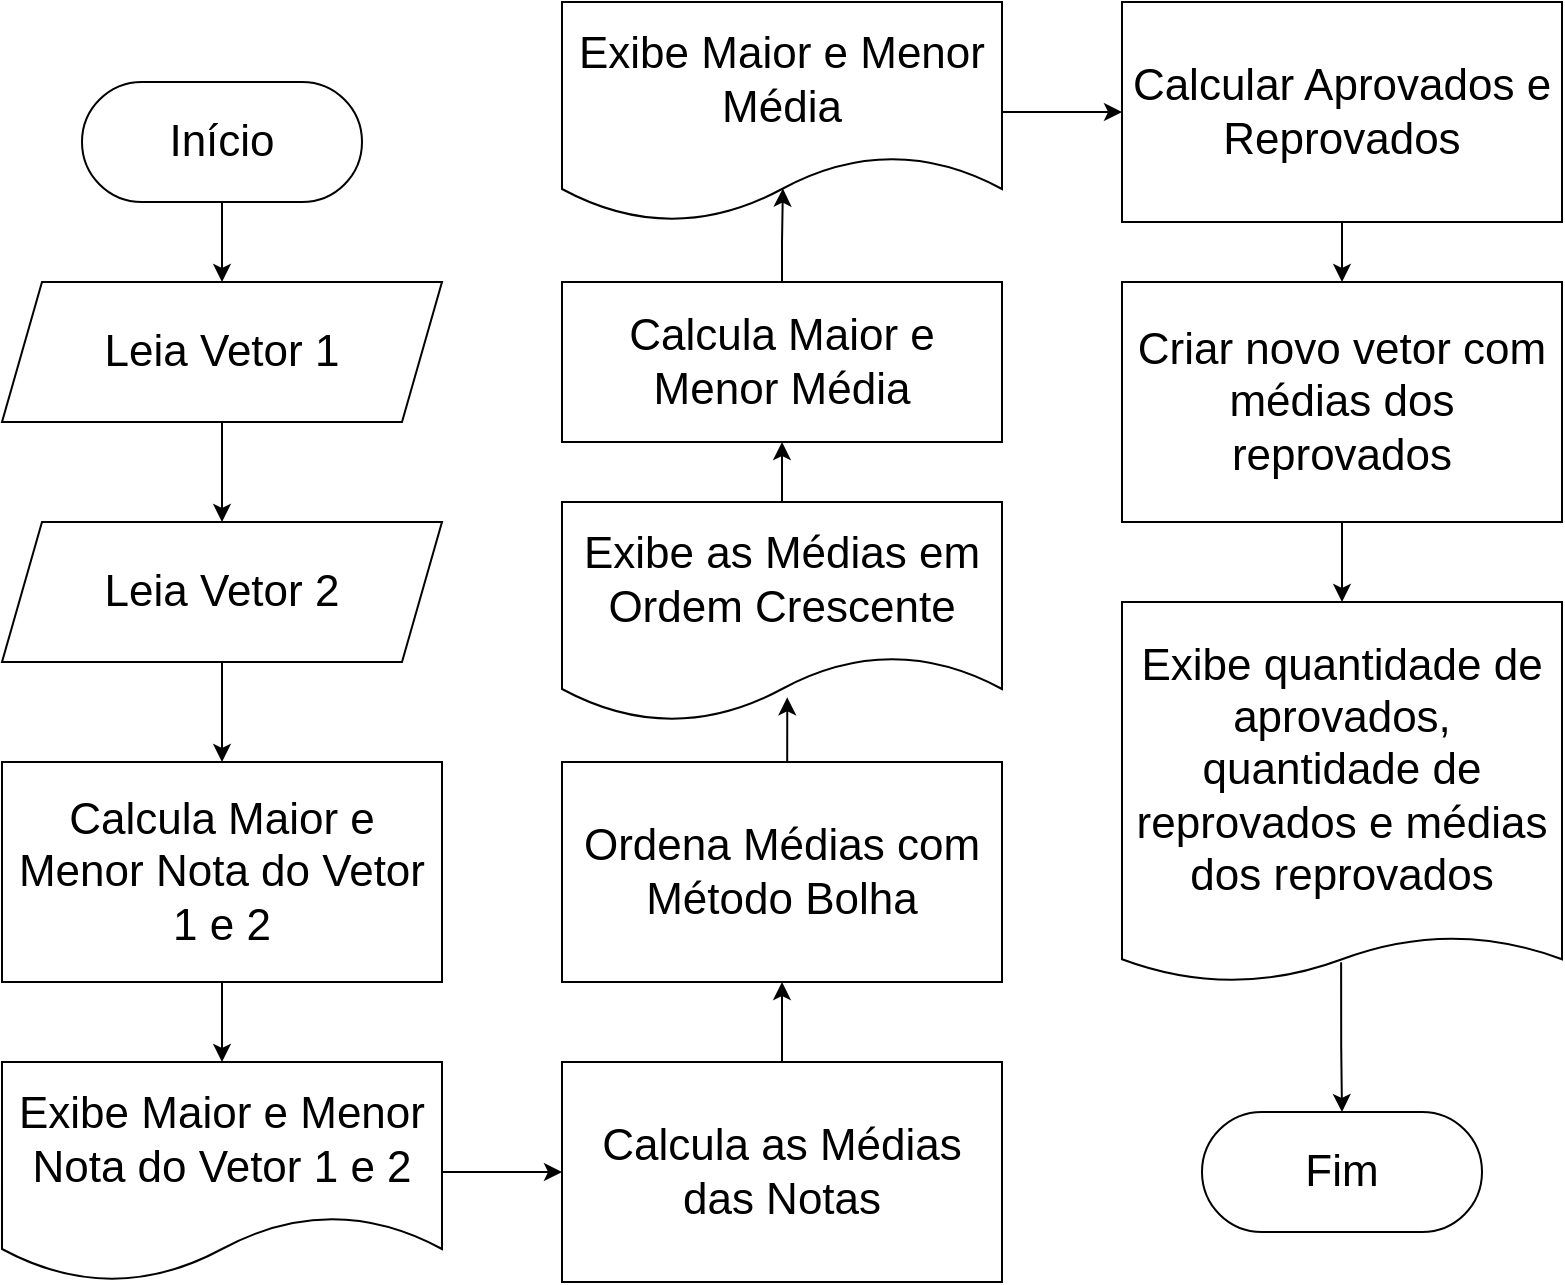 <mxfile version="24.9.0">
  <diagram name="Page-1" id="74e2e168-ea6b-b213-b513-2b3c1d86103e">
    <mxGraphModel dx="1489" dy="827" grid="1" gridSize="10" guides="1" tooltips="1" connect="1" arrows="1" fold="1" page="1" pageScale="1" pageWidth="1100" pageHeight="850" background="none" math="0" shadow="0">
      <root>
        <mxCell id="0" />
        <mxCell id="1" parent="0" />
        <mxCell id="Nt9MnRpQEx28KtsARTUF-12" style="edgeStyle=orthogonalEdgeStyle;rounded=0;orthogonalLoop=1;jettySize=auto;html=1;exitX=0.5;exitY=1;exitDx=0;exitDy=0;entryX=0.5;entryY=0;entryDx=0;entryDy=0;" parent="1" source="Nt9MnRpQEx28KtsARTUF-2" target="Nt9MnRpQEx28KtsARTUF-3" edge="1">
          <mxGeometry relative="1" as="geometry" />
        </mxCell>
        <mxCell id="Nt9MnRpQEx28KtsARTUF-2" value="&lt;font&gt;Início&lt;/font&gt;" style="rounded=1;whiteSpace=wrap;html=1;arcSize=50;fontSize=22;" parent="1" vertex="1">
          <mxGeometry x="120" y="60" width="140" height="60" as="geometry" />
        </mxCell>
        <mxCell id="Nt9MnRpQEx28KtsARTUF-13" style="edgeStyle=orthogonalEdgeStyle;rounded=0;orthogonalLoop=1;jettySize=auto;html=1;exitX=0.5;exitY=1;exitDx=0;exitDy=0;entryX=0.5;entryY=0;entryDx=0;entryDy=0;" parent="1" source="Nt9MnRpQEx28KtsARTUF-3" target="Nt9MnRpQEx28KtsARTUF-4" edge="1">
          <mxGeometry relative="1" as="geometry" />
        </mxCell>
        <mxCell id="Nt9MnRpQEx28KtsARTUF-3" value="&lt;font&gt;Leia Vetor 1&lt;/font&gt;" style="shape=parallelogram;perimeter=parallelogramPerimeter;whiteSpace=wrap;html=1;fixedSize=1;fontSize=22;" parent="1" vertex="1">
          <mxGeometry x="80" y="160" width="220" height="70" as="geometry" />
        </mxCell>
        <mxCell id="Nt9MnRpQEx28KtsARTUF-14" style="edgeStyle=orthogonalEdgeStyle;rounded=0;orthogonalLoop=1;jettySize=auto;html=1;exitX=0.5;exitY=1;exitDx=0;exitDy=0;entryX=0.5;entryY=0;entryDx=0;entryDy=0;" parent="1" source="Nt9MnRpQEx28KtsARTUF-4" target="Nt9MnRpQEx28KtsARTUF-6" edge="1">
          <mxGeometry relative="1" as="geometry" />
        </mxCell>
        <mxCell id="Nt9MnRpQEx28KtsARTUF-4" value="&lt;font&gt;Leia Vetor 2&lt;/font&gt;" style="shape=parallelogram;perimeter=parallelogramPerimeter;whiteSpace=wrap;html=1;fixedSize=1;fontSize=22;" parent="1" vertex="1">
          <mxGeometry x="80" y="280" width="220" height="70" as="geometry" />
        </mxCell>
        <mxCell id="Nt9MnRpQEx28KtsARTUF-15" style="edgeStyle=orthogonalEdgeStyle;rounded=0;orthogonalLoop=1;jettySize=auto;html=1;exitX=0.5;exitY=1;exitDx=0;exitDy=0;entryX=0.5;entryY=0;entryDx=0;entryDy=0;" parent="1" source="Nt9MnRpQEx28KtsARTUF-6" target="Nt9MnRpQEx28KtsARTUF-11" edge="1">
          <mxGeometry relative="1" as="geometry" />
        </mxCell>
        <mxCell id="Nt9MnRpQEx28KtsARTUF-6" value="Calcula Maior e Menor Nota do Vetor 1 e 2" style="rounded=0;whiteSpace=wrap;html=1;fontSize=22;" parent="1" vertex="1">
          <mxGeometry x="80" y="400" width="220" height="110" as="geometry" />
        </mxCell>
        <mxCell id="Nt9MnRpQEx28KtsARTUF-18" style="edgeStyle=orthogonalEdgeStyle;rounded=0;orthogonalLoop=1;jettySize=auto;html=1;exitX=1;exitY=0.5;exitDx=0;exitDy=0;entryX=0;entryY=0.5;entryDx=0;entryDy=0;" parent="1" source="Nt9MnRpQEx28KtsARTUF-11" target="Nt9MnRpQEx28KtsARTUF-16" edge="1">
          <mxGeometry relative="1" as="geometry" />
        </mxCell>
        <mxCell id="Nt9MnRpQEx28KtsARTUF-11" value="Exibe Maior e Menor Nota do Vetor 1 e 2" style="shape=document;whiteSpace=wrap;html=1;boundedLbl=1;fontSize=22;" parent="1" vertex="1">
          <mxGeometry x="80" y="550" width="220" height="110" as="geometry" />
        </mxCell>
        <mxCell id="Nt9MnRpQEx28KtsARTUF-19" style="edgeStyle=orthogonalEdgeStyle;rounded=0;orthogonalLoop=1;jettySize=auto;html=1;exitX=0.5;exitY=0;exitDx=0;exitDy=0;entryX=0.5;entryY=1;entryDx=0;entryDy=0;" parent="1" source="Nt9MnRpQEx28KtsARTUF-16" target="Nt9MnRpQEx28KtsARTUF-17" edge="1">
          <mxGeometry relative="1" as="geometry" />
        </mxCell>
        <mxCell id="Nt9MnRpQEx28KtsARTUF-16" value="Calcula as Médias das Notas" style="rounded=0;whiteSpace=wrap;html=1;fontSize=22;" parent="1" vertex="1">
          <mxGeometry x="360" y="550" width="220" height="110" as="geometry" />
        </mxCell>
        <mxCell id="Nt9MnRpQEx28KtsARTUF-17" value="Ordena Médias com Método Bolha" style="rounded=0;whiteSpace=wrap;html=1;fontSize=22;" parent="1" vertex="1">
          <mxGeometry x="360" y="400" width="220" height="110" as="geometry" />
        </mxCell>
        <mxCell id="Nt9MnRpQEx28KtsARTUF-24" style="edgeStyle=orthogonalEdgeStyle;rounded=0;orthogonalLoop=1;jettySize=auto;html=1;exitX=0.5;exitY=0;exitDx=0;exitDy=0;entryX=0.5;entryY=1;entryDx=0;entryDy=0;" parent="1" source="Nt9MnRpQEx28KtsARTUF-20" target="Nt9MnRpQEx28KtsARTUF-22" edge="1">
          <mxGeometry relative="1" as="geometry" />
        </mxCell>
        <mxCell id="Nt9MnRpQEx28KtsARTUF-20" value="Exibe as Médias em Ordem Crescente" style="shape=document;whiteSpace=wrap;html=1;boundedLbl=1;fontSize=22;" parent="1" vertex="1">
          <mxGeometry x="360" y="270" width="220" height="110" as="geometry" />
        </mxCell>
        <mxCell id="Nt9MnRpQEx28KtsARTUF-21" style="edgeStyle=orthogonalEdgeStyle;rounded=0;orthogonalLoop=1;jettySize=auto;html=1;exitX=0.5;exitY=0;exitDx=0;exitDy=0;entryX=0.512;entryY=0.888;entryDx=0;entryDy=0;entryPerimeter=0;" parent="1" source="Nt9MnRpQEx28KtsARTUF-17" target="Nt9MnRpQEx28KtsARTUF-20" edge="1">
          <mxGeometry relative="1" as="geometry" />
        </mxCell>
        <mxCell id="Nt9MnRpQEx28KtsARTUF-22" value="Calcula Maior e Menor Média" style="rounded=0;whiteSpace=wrap;html=1;fontSize=22;" parent="1" vertex="1">
          <mxGeometry x="360" y="160" width="220" height="80" as="geometry" />
        </mxCell>
        <mxCell id="Nt9MnRpQEx28KtsARTUF-27" style="edgeStyle=orthogonalEdgeStyle;rounded=0;orthogonalLoop=1;jettySize=auto;html=1;exitX=1;exitY=0.5;exitDx=0;exitDy=0;entryX=0;entryY=0.5;entryDx=0;entryDy=0;" parent="1" source="Nt9MnRpQEx28KtsARTUF-23" target="Nt9MnRpQEx28KtsARTUF-26" edge="1">
          <mxGeometry relative="1" as="geometry" />
        </mxCell>
        <mxCell id="Nt9MnRpQEx28KtsARTUF-23" value="Exibe Maior e Menor Média" style="shape=document;whiteSpace=wrap;html=1;boundedLbl=1;fontSize=22;" parent="1" vertex="1">
          <mxGeometry x="360" y="20" width="220" height="110" as="geometry" />
        </mxCell>
        <mxCell id="Nt9MnRpQEx28KtsARTUF-25" style="edgeStyle=orthogonalEdgeStyle;rounded=0;orthogonalLoop=1;jettySize=auto;html=1;exitX=0.5;exitY=0;exitDx=0;exitDy=0;entryX=0.502;entryY=0.848;entryDx=0;entryDy=0;entryPerimeter=0;" parent="1" source="Nt9MnRpQEx28KtsARTUF-22" target="Nt9MnRpQEx28KtsARTUF-23" edge="1">
          <mxGeometry relative="1" as="geometry" />
        </mxCell>
        <mxCell id="Nt9MnRpQEx28KtsARTUF-31" style="edgeStyle=orthogonalEdgeStyle;rounded=0;orthogonalLoop=1;jettySize=auto;html=1;exitX=0.5;exitY=1;exitDx=0;exitDy=0;entryX=0.5;entryY=0;entryDx=0;entryDy=0;" parent="1" source="Nt9MnRpQEx28KtsARTUF-26" target="Nt9MnRpQEx28KtsARTUF-30" edge="1">
          <mxGeometry relative="1" as="geometry" />
        </mxCell>
        <mxCell id="Nt9MnRpQEx28KtsARTUF-26" value="Calcular Aprovados e Reprovados" style="rounded=0;whiteSpace=wrap;html=1;fontSize=22;" parent="1" vertex="1">
          <mxGeometry x="640" y="20" width="220" height="110" as="geometry" />
        </mxCell>
        <mxCell id="Nt9MnRpQEx28KtsARTUF-28" value="Exibe quantidade de aprovados, quantidade de reprovados e médias dos reprovados" style="shape=document;whiteSpace=wrap;html=1;boundedLbl=1;fontSize=22;size=0.12;" parent="1" vertex="1">
          <mxGeometry x="640" y="320" width="220" height="190" as="geometry" />
        </mxCell>
        <mxCell id="Nt9MnRpQEx28KtsARTUF-32" style="edgeStyle=orthogonalEdgeStyle;rounded=0;orthogonalLoop=1;jettySize=auto;html=1;exitX=0.5;exitY=1;exitDx=0;exitDy=0;entryX=0.5;entryY=0;entryDx=0;entryDy=0;" parent="1" source="Nt9MnRpQEx28KtsARTUF-30" target="Nt9MnRpQEx28KtsARTUF-28" edge="1">
          <mxGeometry relative="1" as="geometry" />
        </mxCell>
        <mxCell id="Nt9MnRpQEx28KtsARTUF-30" value="Criar novo vetor com médias dos reprovados" style="rounded=0;whiteSpace=wrap;html=1;fontSize=22;" parent="1" vertex="1">
          <mxGeometry x="640" y="160" width="220" height="120" as="geometry" />
        </mxCell>
        <mxCell id="_zeXB5KhBH9cMcuwsoR7-1" value="Fim" style="rounded=1;whiteSpace=wrap;html=1;arcSize=50;fontSize=22;" vertex="1" parent="1">
          <mxGeometry x="680" y="575" width="140" height="60" as="geometry" />
        </mxCell>
        <mxCell id="_zeXB5KhBH9cMcuwsoR7-2" style="edgeStyle=orthogonalEdgeStyle;rounded=0;orthogonalLoop=1;jettySize=auto;html=1;entryX=0.5;entryY=0;entryDx=0;entryDy=0;exitX=0.498;exitY=0.948;exitDx=0;exitDy=0;exitPerimeter=0;" edge="1" parent="1" source="Nt9MnRpQEx28KtsARTUF-28" target="_zeXB5KhBH9cMcuwsoR7-1">
          <mxGeometry relative="1" as="geometry">
            <mxPoint x="800" y="530" as="sourcePoint" />
          </mxGeometry>
        </mxCell>
      </root>
    </mxGraphModel>
  </diagram>
</mxfile>
